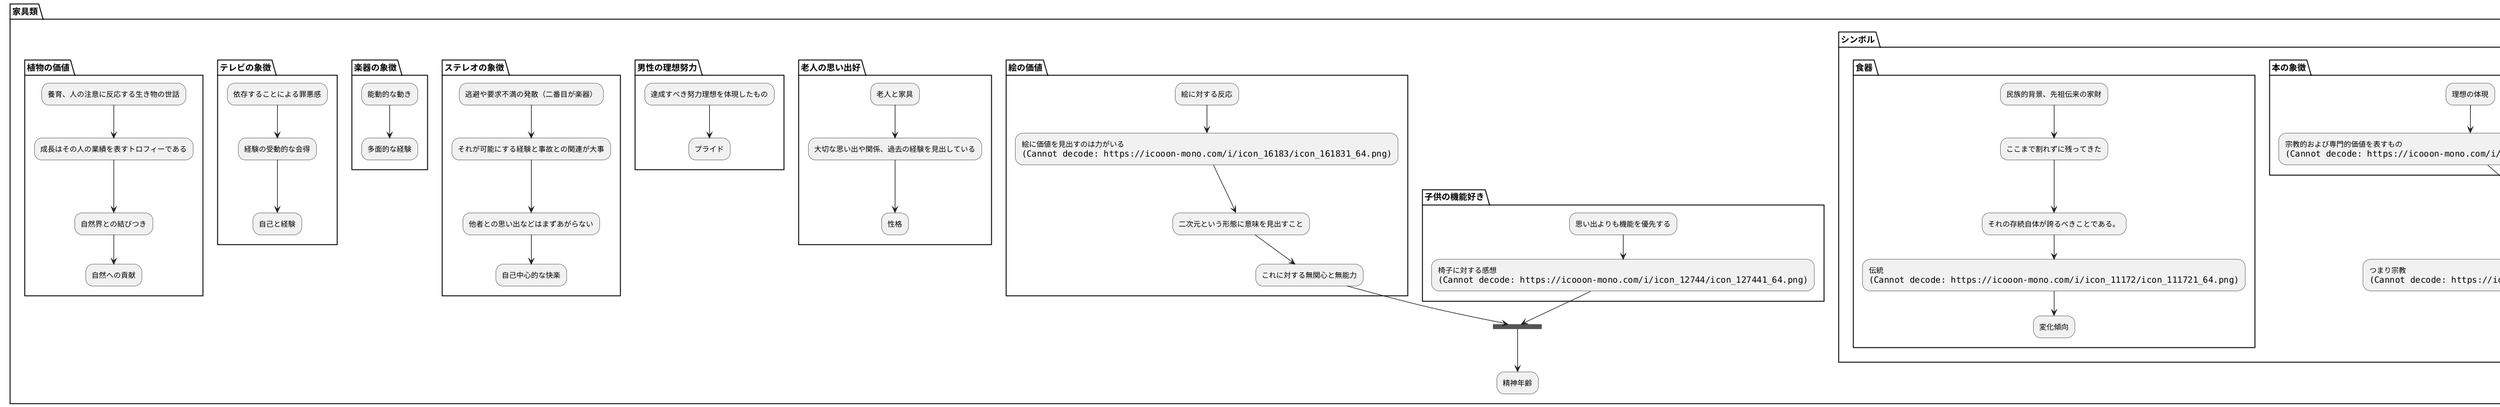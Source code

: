 @startuml 04furniture

partition "家具類" {
    partition "シンボル" {
        ===S1=== --> "つまり宗教
        <img: https://icooon-mono.com/i/icon_15071/icon_150711_64.png>"
        -> "伝統傾向"

        partition "彫刻" {
            "心の中のシンボルとして、あらゆる集団の理想。" -->===S1===
        }
        partition "本の象徴" {
            "理想の体現" --> "宗教的および専門的価値を表すもの
          
           <img:https://icooon-mono.com/i/icon_11238/icon_112381_64.png>" 
            --> ===S1===
        }
        partition "食器" {
            "民族的背景、先祖伝来の家財" --> "ここまで割れずに残ってきた"
            --> "それの存続自体が誇るべきことである。"
            --> "伝統
          <img:https://icooon-mono.com/i/icon_11172/icon_111721_64.png>"
            --> "変化傾向"
        }   
    }
      
    ===row_age=== --> "精神年齢"
    partition "子供の機能好き" {
            "思い出よりも機能を優先する" --> "椅子に対する感想
            <img: https://icooon-mono.com/i/icon_12744/icon_127441_64.png>"
            --> ===row_age=== 
    }
    partition "絵の価値" {
            "絵に対する反応"  --> "絵に価値を見出すのは力がいる 
        <img:https://icooon-mono.com/i/icon_16183/icon_161831_64.png>" 
        --> "二次元という形態に意味を見出すこと"
        --> "これに対する無関心と無能力"
        --> ===row_age=== 
    }


    partition "老人の思い出好" {
        "老人と家具" --> "大切な思い出や関係、過去の経験を見出している"
        "大切な思い出や関係、過去の経験を見出している" --> "性格"
    }
    partition "男性の理想努力" {
        "達成すべき努力理想を体現したもの" --> "プライド"
    }
    
    partition "ステレオの象徴" {
        "逃避や要求不満の発散（二番目が楽器）" --> "それが可能にする経験と事故との関連が大事"
        --> "他者との思い出などはまずあがらない"
        --> "自己中心的な快楽"
    }
  
    partition "楽器の象徴" {
        "能動的な動き" --> "多面的な経験"
    }

    partition "テレビの象徴" {
        "依存することによる罪悪感" --> "経験の受動的な会得"
        --> "自己と経験"
    }

    partition "植物の価値" {
        "養育、人の注意に反応する生き物の世話" --> "成長はその人の業績を表すトロフィーである"
        --> "自然界との結びつき"
        --> "自然への貢献"
    }

}


@enduml